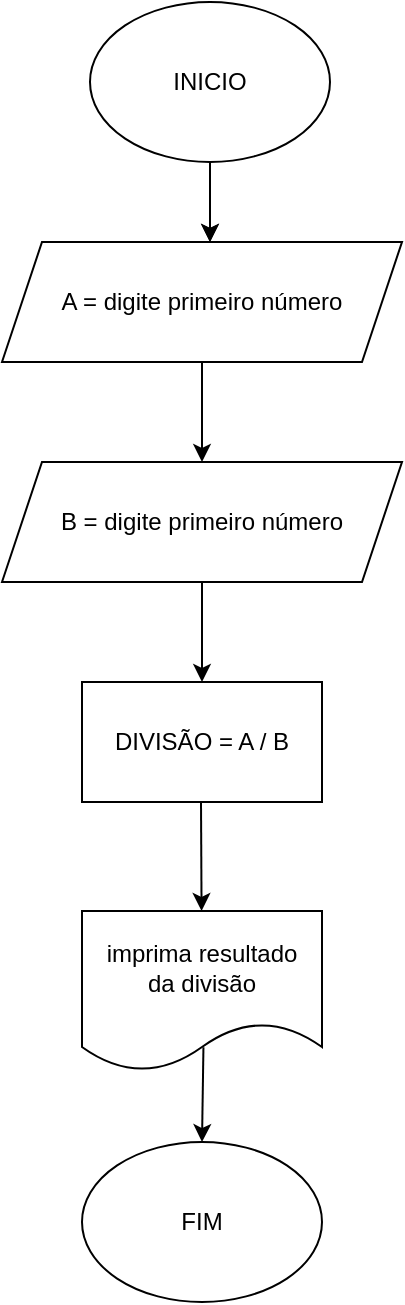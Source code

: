 <mxfile version="17.2.4" type="github">
  <diagram id="mNHv7Xfd733gg4z5NXrI" name="Page-1">
    <mxGraphModel dx="782" dy="468" grid="1" gridSize="10" guides="1" tooltips="1" connect="1" arrows="1" fold="1" page="1" pageScale="1" pageWidth="827" pageHeight="1169" math="0" shadow="0">
      <root>
        <mxCell id="0" />
        <mxCell id="1" parent="0" />
        <mxCell id="dx0S541zMWtDR5DZHpLY-1" value="INICIO" style="ellipse;whiteSpace=wrap;html=1;" parent="1" vertex="1">
          <mxGeometry x="354" y="50" width="120" height="80" as="geometry" />
        </mxCell>
        <mxCell id="dx0S541zMWtDR5DZHpLY-4" value="DIVISÃO = A / B" style="rounded=0;whiteSpace=wrap;html=1;" parent="1" vertex="1">
          <mxGeometry x="350" y="390" width="120" height="60" as="geometry" />
        </mxCell>
        <mxCell id="dx0S541zMWtDR5DZHpLY-5" value="" style="endArrow=classic;html=1;rounded=0;exitX=0.5;exitY=1;exitDx=0;exitDy=0;" parent="1" source="dx0S541zMWtDR5DZHpLY-1" edge="1">
          <mxGeometry width="50" height="50" relative="1" as="geometry">
            <mxPoint x="380" y="260" as="sourcePoint" />
            <mxPoint x="414" y="170" as="targetPoint" />
          </mxGeometry>
        </mxCell>
        <mxCell id="dx0S541zMWtDR5DZHpLY-6" value="A = digite primeiro número" style="shape=parallelogram;perimeter=parallelogramPerimeter;whiteSpace=wrap;html=1;fixedSize=1;" parent="1" vertex="1">
          <mxGeometry x="310" y="170" width="200" height="60" as="geometry" />
        </mxCell>
        <mxCell id="dx0S541zMWtDR5DZHpLY-7" value="" style="endArrow=classic;html=1;rounded=0;exitX=0.5;exitY=1;exitDx=0;exitDy=0;" parent="1" source="dx0S541zMWtDR5DZHpLY-1" edge="1">
          <mxGeometry width="50" height="50" relative="1" as="geometry">
            <mxPoint x="414" y="130" as="sourcePoint" />
            <mxPoint x="414" y="170" as="targetPoint" />
            <Array as="points" />
          </mxGeometry>
        </mxCell>
        <mxCell id="dx0S541zMWtDR5DZHpLY-8" value="" style="endArrow=classic;html=1;rounded=0;exitX=0.5;exitY=1;exitDx=0;exitDy=0;" parent="1" source="dx0S541zMWtDR5DZHpLY-6" edge="1">
          <mxGeometry width="50" height="50" relative="1" as="geometry">
            <mxPoint x="424" y="140" as="sourcePoint" />
            <mxPoint x="410" y="280" as="targetPoint" />
            <Array as="points" />
          </mxGeometry>
        </mxCell>
        <mxCell id="dx0S541zMWtDR5DZHpLY-9" value="B = digite primeiro número" style="shape=parallelogram;perimeter=parallelogramPerimeter;whiteSpace=wrap;html=1;fixedSize=1;" parent="1" vertex="1">
          <mxGeometry x="310" y="280" width="200" height="60" as="geometry" />
        </mxCell>
        <mxCell id="dx0S541zMWtDR5DZHpLY-11" value="" style="endArrow=classic;html=1;rounded=0;exitX=0.5;exitY=1;exitDx=0;exitDy=0;" parent="1" source="dx0S541zMWtDR5DZHpLY-9" target="dx0S541zMWtDR5DZHpLY-4" edge="1">
          <mxGeometry width="50" height="50" relative="1" as="geometry">
            <mxPoint x="470" y="360" as="sourcePoint" />
            <mxPoint x="470" y="370" as="targetPoint" />
            <Array as="points" />
          </mxGeometry>
        </mxCell>
        <mxCell id="dx0S541zMWtDR5DZHpLY-12" value="imprima resultado &lt;br&gt;da divisão" style="shape=document;whiteSpace=wrap;html=1;boundedLbl=1;" parent="1" vertex="1">
          <mxGeometry x="350" y="504.5" width="120" height="80" as="geometry" />
        </mxCell>
        <mxCell id="dx0S541zMWtDR5DZHpLY-13" value="" style="endArrow=classic;html=1;rounded=0;exitX=0.5;exitY=1;exitDx=0;exitDy=0;" parent="1" target="dx0S541zMWtDR5DZHpLY-12" edge="1">
          <mxGeometry width="50" height="50" relative="1" as="geometry">
            <mxPoint x="409.5" y="450" as="sourcePoint" />
            <mxPoint x="500" y="480" as="targetPoint" />
            <Array as="points" />
          </mxGeometry>
        </mxCell>
        <mxCell id="dx0S541zMWtDR5DZHpLY-15" value="" style="endArrow=classic;html=1;rounded=0;exitX=0.506;exitY=0.852;exitDx=0;exitDy=0;exitPerimeter=0;entryX=0.5;entryY=0;entryDx=0;entryDy=0;" parent="1" source="dx0S541zMWtDR5DZHpLY-12" target="dx0S541zMWtDR5DZHpLY-16" edge="1">
          <mxGeometry width="50" height="50" relative="1" as="geometry">
            <mxPoint x="409.5" y="600" as="sourcePoint" />
            <mxPoint x="410" y="610" as="targetPoint" />
            <Array as="points" />
          </mxGeometry>
        </mxCell>
        <mxCell id="dx0S541zMWtDR5DZHpLY-16" value="FIM" style="ellipse;whiteSpace=wrap;html=1;" parent="1" vertex="1">
          <mxGeometry x="350" y="620" width="120" height="80" as="geometry" />
        </mxCell>
      </root>
    </mxGraphModel>
  </diagram>
</mxfile>
